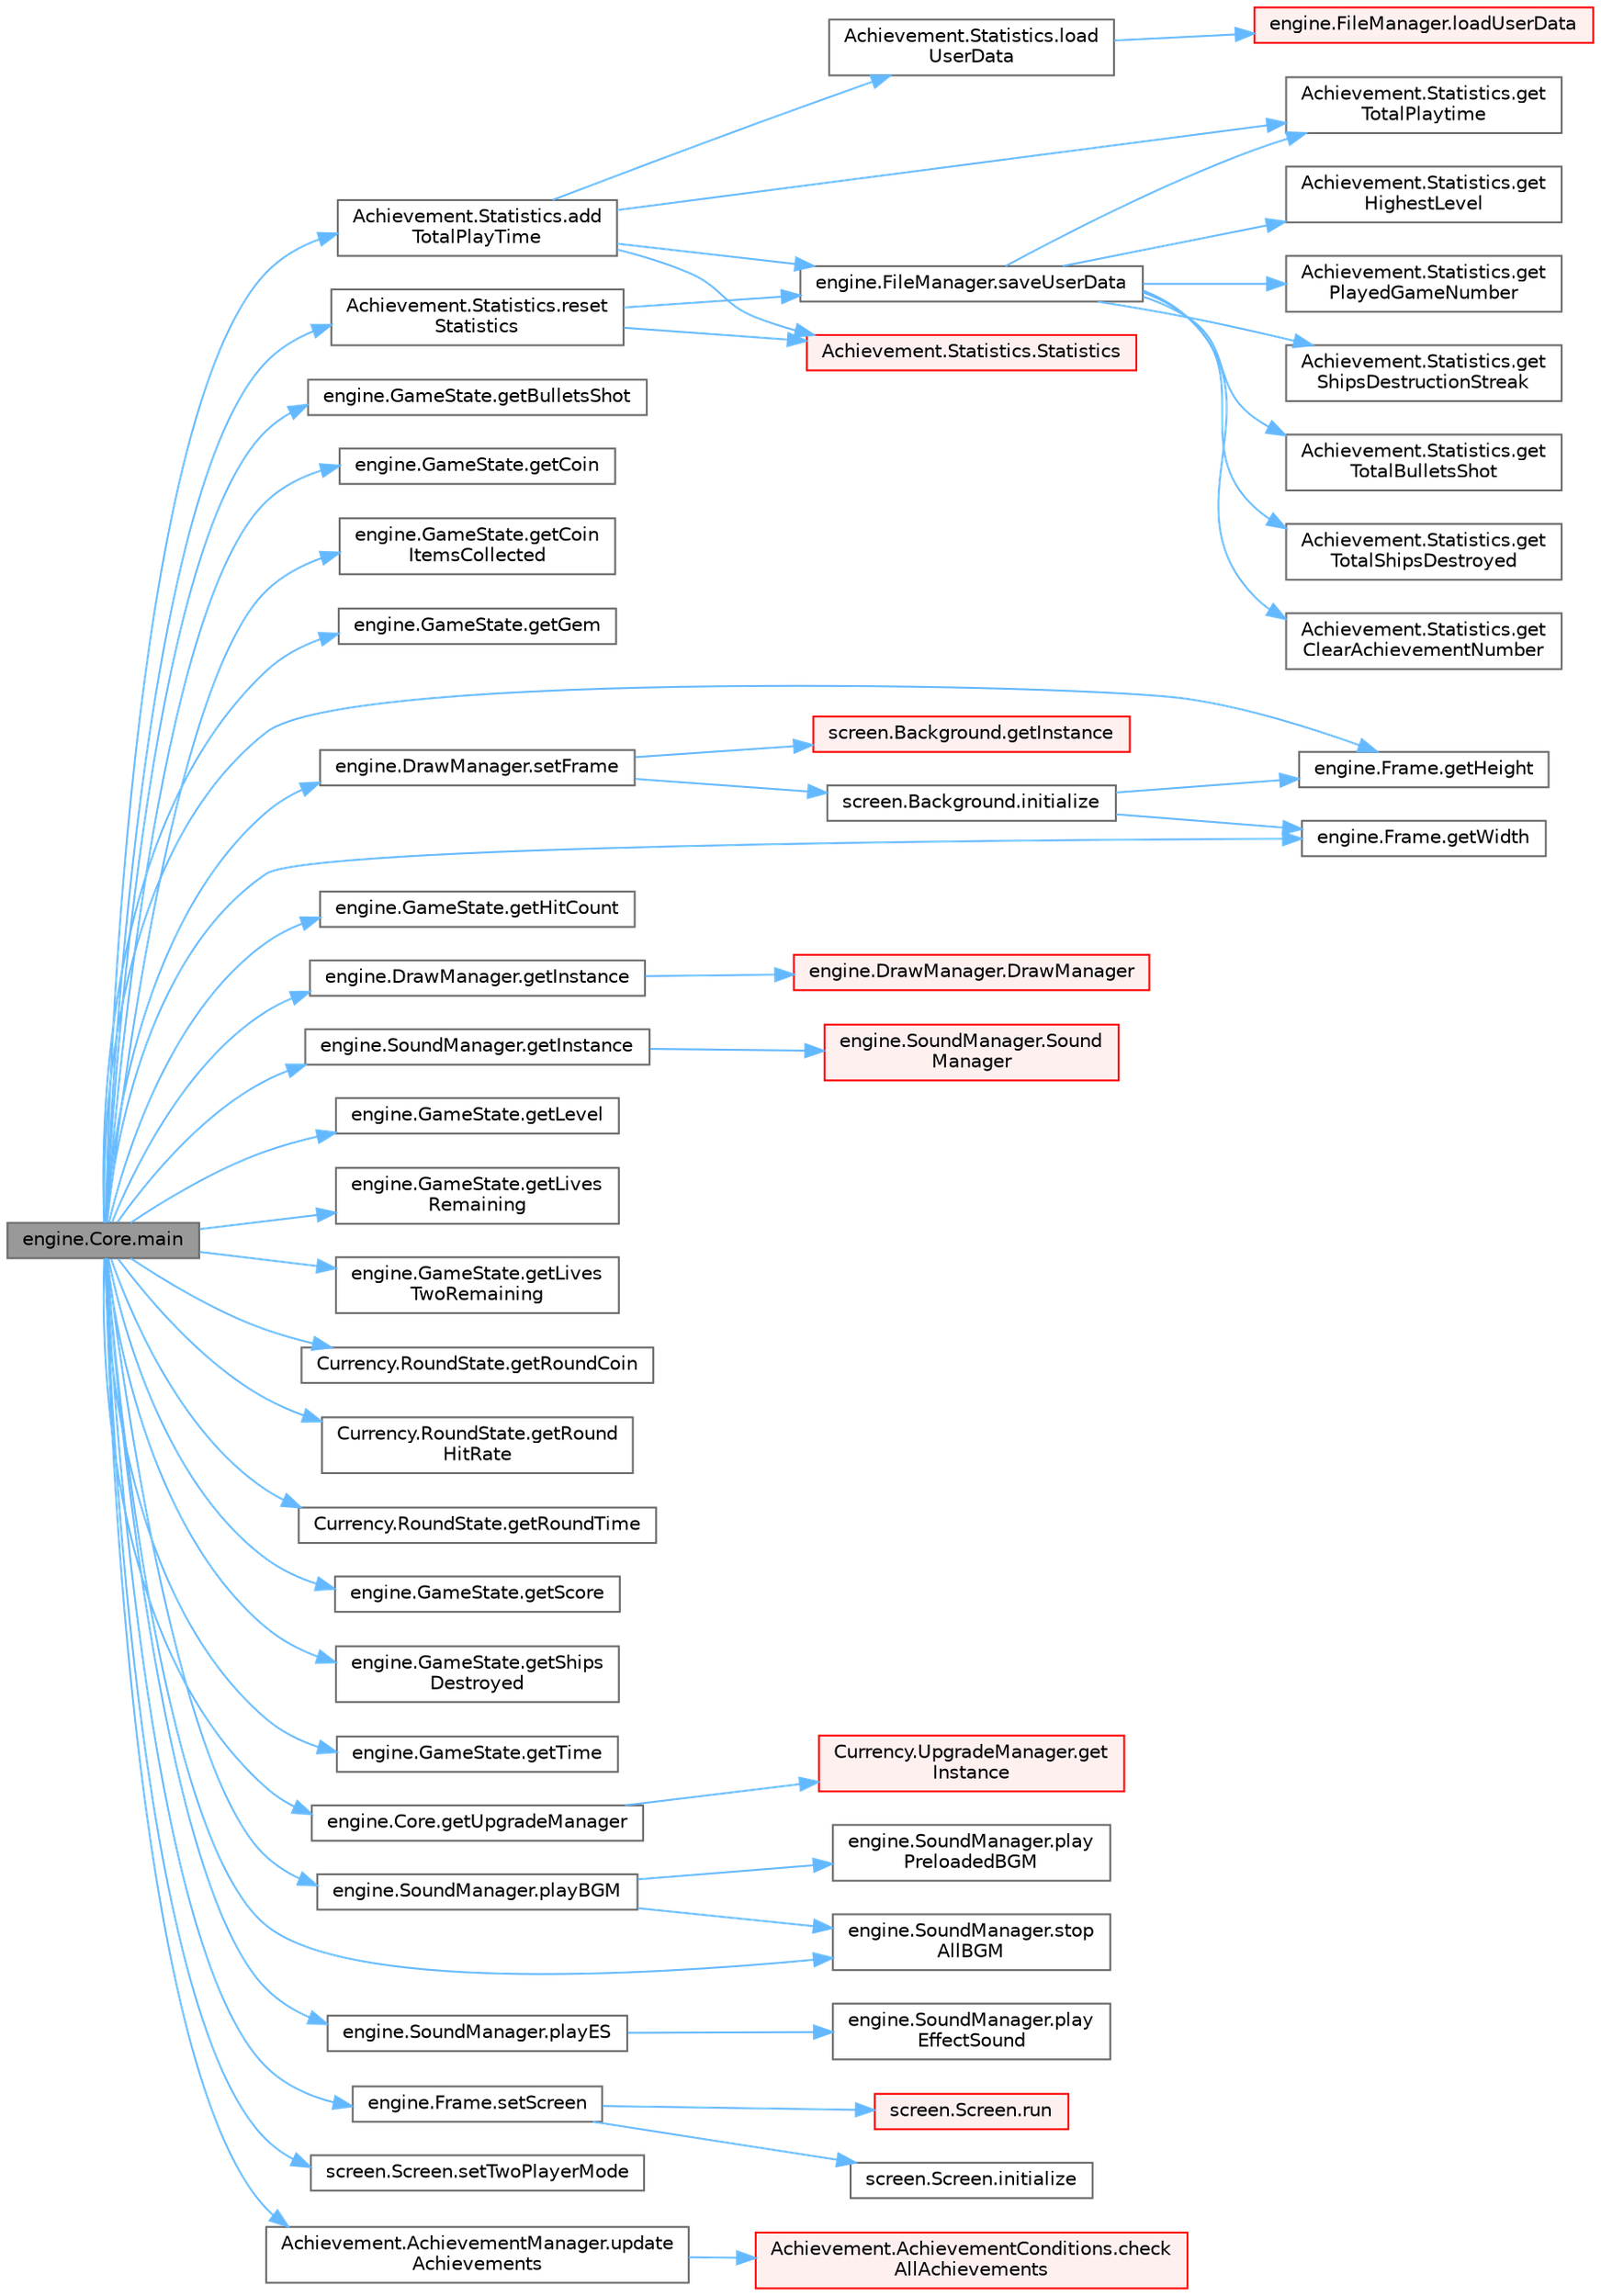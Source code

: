 digraph "engine.Core.main"
{
 // LATEX_PDF_SIZE
  bgcolor="transparent";
  edge [fontname=Helvetica,fontsize=10,labelfontname=Helvetica,labelfontsize=10];
  node [fontname=Helvetica,fontsize=10,shape=box,height=0.2,width=0.4];
  rankdir="LR";
  Node1 [id="Node000001",label="engine.Core.main",height=0.2,width=0.4,color="gray40", fillcolor="grey60", style="filled", fontcolor="black",tooltip="Test implementation."];
  Node1 -> Node2 [id="edge1_Node000001_Node000002",color="steelblue1",style="solid",tooltip=" "];
  Node2 [id="Node000002",label="Achievement.Statistics.add\lTotalPlayTime",height=0.2,width=0.4,color="grey40", fillcolor="white", style="filled",URL="$class_achievement_1_1_statistics.html#a99f38e4d8621a9937c77465ae9e5527e",tooltip="Add the current game's playtime to the previous total playtime."];
  Node2 -> Node3 [id="edge2_Node000002_Node000003",color="steelblue1",style="solid",tooltip=" "];
  Node3 [id="Node000003",label="Achievement.Statistics.get\lTotalPlaytime",height=0.2,width=0.4,color="grey40", fillcolor="white", style="filled",URL="$class_achievement_1_1_statistics.html#a93d9cd3d501a574c125bdcb6b980bafe",tooltip=" "];
  Node2 -> Node4 [id="edge3_Node000002_Node000004",color="steelblue1",style="solid",tooltip=" "];
  Node4 [id="Node000004",label="Achievement.Statistics.load\lUserData",height=0.2,width=0.4,color="grey40", fillcolor="white", style="filled",URL="$class_achievement_1_1_statistics.html#aec470afcbefd9828060b11add7f37673",tooltip="Load Statistic.property (userdata)"];
  Node4 -> Node5 [id="edge4_Node000004_Node000005",color="steelblue1",style="solid",tooltip=" "];
  Node5 [id="Node000005",label="engine.FileManager.loadUserData",height=0.2,width=0.4,color="red", fillcolor="#FFF0F0", style="filled",URL="$classengine_1_1_file_manager.html#a58f26de7ca8d0c2fa5f84bd180e98616",tooltip="load userData(Statistics) from file, and return userData(Statistics)"];
  Node2 -> Node7 [id="edge5_Node000002_Node000007",color="steelblue1",style="solid",tooltip=" "];
  Node7 [id="Node000007",label="engine.FileManager.saveUserData",height=0.2,width=0.4,color="grey40", fillcolor="white", style="filled",URL="$classengine_1_1_file_manager.html#a65b46b7536594e0021ee5c7067c09416",tooltip="save userData(Statistics) to disk"];
  Node7 -> Node8 [id="edge6_Node000007_Node000008",color="steelblue1",style="solid",tooltip=" "];
  Node8 [id="Node000008",label="Achievement.Statistics.get\lClearAchievementNumber",height=0.2,width=0.4,color="grey40", fillcolor="white", style="filled",URL="$class_achievement_1_1_statistics.html#a7d204bad3d40b0e4ff7548cdc9991260",tooltip=" "];
  Node7 -> Node9 [id="edge7_Node000007_Node000009",color="steelblue1",style="solid",tooltip=" "];
  Node9 [id="Node000009",label="Achievement.Statistics.get\lHighestLevel",height=0.2,width=0.4,color="grey40", fillcolor="white", style="filled",URL="$class_achievement_1_1_statistics.html#aab7cbd1d316239e855b337f582add678",tooltip=" "];
  Node7 -> Node10 [id="edge8_Node000007_Node000010",color="steelblue1",style="solid",tooltip=" "];
  Node10 [id="Node000010",label="Achievement.Statistics.get\lPlayedGameNumber",height=0.2,width=0.4,color="grey40", fillcolor="white", style="filled",URL="$class_achievement_1_1_statistics.html#a632f59955b1ed2d1e48760d10fb668dc",tooltip=" "];
  Node7 -> Node11 [id="edge9_Node000007_Node000011",color="steelblue1",style="solid",tooltip=" "];
  Node11 [id="Node000011",label="Achievement.Statistics.get\lShipsDestructionStreak",height=0.2,width=0.4,color="grey40", fillcolor="white", style="filled",URL="$class_achievement_1_1_statistics.html#a3a751c4ea32c4893807a7cd8f014f553",tooltip=" "];
  Node7 -> Node12 [id="edge10_Node000007_Node000012",color="steelblue1",style="solid",tooltip=" "];
  Node12 [id="Node000012",label="Achievement.Statistics.get\lTotalBulletsShot",height=0.2,width=0.4,color="grey40", fillcolor="white", style="filled",URL="$class_achievement_1_1_statistics.html#acd683f0989ff0f49bf522a0b3064ab8b",tooltip=" "];
  Node7 -> Node3 [id="edge11_Node000007_Node000003",color="steelblue1",style="solid",tooltip=" "];
  Node7 -> Node13 [id="edge12_Node000007_Node000013",color="steelblue1",style="solid",tooltip=" "];
  Node13 [id="Node000013",label="Achievement.Statistics.get\lTotalShipsDestroyed",height=0.2,width=0.4,color="grey40", fillcolor="white", style="filled",URL="$class_achievement_1_1_statistics.html#a2b556051a7552d00bec08507e1372364",tooltip=" "];
  Node2 -> Node14 [id="edge13_Node000002_Node000014",color="steelblue1",style="solid",tooltip=" "];
  Node14 [id="Node000014",label="Achievement.Statistics.Statistics",height=0.2,width=0.4,color="red", fillcolor="#FFF0F0", style="filled",URL="$class_achievement_1_1_statistics.html#aeadeb981ade27306c427c3493a22d612",tooltip="Public Constructor."];
  Node1 -> Node19 [id="edge14_Node000001_Node000019",color="steelblue1",style="solid",tooltip=" "];
  Node19 [id="Node000019",label="engine.GameState.getBulletsShot",height=0.2,width=0.4,color="grey40", fillcolor="white", style="filled",URL="$classengine_1_1_game_state.html#a7bb7806ccaa9f1e83062a3a05020832c",tooltip=" "];
  Node1 -> Node20 [id="edge15_Node000001_Node000020",color="steelblue1",style="solid",tooltip=" "];
  Node20 [id="Node000020",label="engine.GameState.getCoin",height=0.2,width=0.4,color="grey40", fillcolor="white", style="filled",URL="$classengine_1_1_game_state.html#adcc1dbdd8521d082800151c75992b44f",tooltip=" "];
  Node1 -> Node21 [id="edge16_Node000001_Node000021",color="steelblue1",style="solid",tooltip=" "];
  Node21 [id="Node000021",label="engine.GameState.getCoin\lItemsCollected",height=0.2,width=0.4,color="grey40", fillcolor="white", style="filled",URL="$classengine_1_1_game_state.html#a2b012ee05d1df4689384d2d1cf8957be",tooltip=" "];
  Node1 -> Node22 [id="edge17_Node000001_Node000022",color="steelblue1",style="solid",tooltip=" "];
  Node22 [id="Node000022",label="engine.GameState.getGem",height=0.2,width=0.4,color="grey40", fillcolor="white", style="filled",URL="$classengine_1_1_game_state.html#a753ab8fa73baa6be802e853b7d55a49d",tooltip=" "];
  Node1 -> Node23 [id="edge18_Node000001_Node000023",color="steelblue1",style="solid",tooltip=" "];
  Node23 [id="Node000023",label="engine.Frame.getHeight",height=0.2,width=0.4,color="grey40", fillcolor="white", style="filled",URL="$classengine_1_1_frame.html#afafbfb86bc806cc4cccc6da0906d4587",tooltip="Getter for frame height."];
  Node1 -> Node24 [id="edge19_Node000001_Node000024",color="steelblue1",style="solid",tooltip=" "];
  Node24 [id="Node000024",label="engine.GameState.getHitCount",height=0.2,width=0.4,color="grey40", fillcolor="white", style="filled",URL="$classengine_1_1_game_state.html#aa4ed0dcf9e291eaae5f0ce97c0b22f99",tooltip=" "];
  Node1 -> Node25 [id="edge20_Node000001_Node000025",color="steelblue1",style="solid",tooltip=" "];
  Node25 [id="Node000025",label="engine.DrawManager.getInstance",height=0.2,width=0.4,color="grey40", fillcolor="white", style="filled",URL="$classengine_1_1_draw_manager.html#a65d3bcf5882046f637638cfcc3d7d84f",tooltip="Returns shared instance of DrawManager."];
  Node25 -> Node26 [id="edge21_Node000025_Node000026",color="steelblue1",style="solid",tooltip=" "];
  Node26 [id="Node000026",label="engine.DrawManager.DrawManager",height=0.2,width=0.4,color="red", fillcolor="#FFF0F0", style="filled",URL="$classengine_1_1_draw_manager.html#a75ec582f8ca675258c9eeefc4e3923c4",tooltip="Private constructor."];
  Node1 -> Node29 [id="edge22_Node000001_Node000029",color="steelblue1",style="solid",tooltip=" "];
  Node29 [id="Node000029",label="engine.SoundManager.getInstance",height=0.2,width=0.4,color="grey40", fillcolor="white", style="filled",URL="$classengine_1_1_sound_manager.html#a4e6f0b41bd8568517ad66a9407a77fea",tooltip=" "];
  Node29 -> Node30 [id="edge23_Node000029_Node000030",color="steelblue1",style="solid",tooltip=" "];
  Node30 [id="Node000030",label="engine.SoundManager.Sound\lManager",height=0.2,width=0.4,color="red", fillcolor="#FFF0F0", style="filled",URL="$classengine_1_1_sound_manager.html#a18b0e843467737587e1ce3f2d844f4f9",tooltip="Code Description Base: BGM files are stored in res/sound/BGM ES files are stored in res/sound/ES,..."];
  Node1 -> Node33 [id="edge24_Node000001_Node000033",color="steelblue1",style="solid",tooltip=" "];
  Node33 [id="Node000033",label="engine.GameState.getLevel",height=0.2,width=0.4,color="grey40", fillcolor="white", style="filled",URL="$classengine_1_1_game_state.html#a09ac6f7c53a24f5378c876736db94054",tooltip=" "];
  Node1 -> Node34 [id="edge25_Node000001_Node000034",color="steelblue1",style="solid",tooltip=" "];
  Node34 [id="Node000034",label="engine.GameState.getLives\lRemaining",height=0.2,width=0.4,color="grey40", fillcolor="white", style="filled",URL="$classengine_1_1_game_state.html#a5ed1c96ce024611ecf2375b31406dd52",tooltip=" "];
  Node1 -> Node35 [id="edge26_Node000001_Node000035",color="steelblue1",style="solid",tooltip=" "];
  Node35 [id="Node000035",label="engine.GameState.getLives\lTwoRemaining",height=0.2,width=0.4,color="grey40", fillcolor="white", style="filled",URL="$classengine_1_1_game_state.html#a4d23a7b02b65ada08cdacd1e058be62c",tooltip=" "];
  Node1 -> Node36 [id="edge27_Node000001_Node000036",color="steelblue1",style="solid",tooltip=" "];
  Node36 [id="Node000036",label="Currency.RoundState.getRoundCoin",height=0.2,width=0.4,color="grey40", fillcolor="white", style="filled",URL="$class_currency_1_1_round_state.html#a0846af10dad0ad668546c3c17d1ffee1",tooltip=" "];
  Node1 -> Node37 [id="edge28_Node000001_Node000037",color="steelblue1",style="solid",tooltip=" "];
  Node37 [id="Node000037",label="Currency.RoundState.getRound\lHitRate",height=0.2,width=0.4,color="grey40", fillcolor="white", style="filled",URL="$class_currency_1_1_round_state.html#a21ffa10ab9f0a6eca14c89286a8ec62c",tooltip=" "];
  Node1 -> Node38 [id="edge29_Node000001_Node000038",color="steelblue1",style="solid",tooltip=" "];
  Node38 [id="Node000038",label="Currency.RoundState.getRoundTime",height=0.2,width=0.4,color="grey40", fillcolor="white", style="filled",URL="$class_currency_1_1_round_state.html#aeea1c39e5ceb7c8b743ac00737f7bd5c",tooltip=" "];
  Node1 -> Node39 [id="edge30_Node000001_Node000039",color="steelblue1",style="solid",tooltip=" "];
  Node39 [id="Node000039",label="engine.GameState.getScore",height=0.2,width=0.4,color="grey40", fillcolor="white", style="filled",URL="$classengine_1_1_game_state.html#a60ff07023c26cc841f1dd3e1b47ff094",tooltip=" "];
  Node1 -> Node40 [id="edge31_Node000001_Node000040",color="steelblue1",style="solid",tooltip=" "];
  Node40 [id="Node000040",label="engine.GameState.getShips\lDestroyed",height=0.2,width=0.4,color="grey40", fillcolor="white", style="filled",URL="$classengine_1_1_game_state.html#a425999cc92657304d7cfd282b23ddd57",tooltip=" "];
  Node1 -> Node41 [id="edge32_Node000001_Node000041",color="steelblue1",style="solid",tooltip=" "];
  Node41 [id="Node000041",label="engine.GameState.getTime",height=0.2,width=0.4,color="grey40", fillcolor="white", style="filled",URL="$classengine_1_1_game_state.html#a1f8e502b57fc06d7b30231459f1b4f55",tooltip="Soomin Lee / TeamHUD."];
  Node1 -> Node42 [id="edge33_Node000001_Node000042",color="steelblue1",style="solid",tooltip=" "];
  Node42 [id="Node000042",label="engine.Core.getUpgradeManager",height=0.2,width=0.4,color="grey40", fillcolor="white", style="filled",URL="$classengine_1_1_core.html#a3b39da2cc59c57cfa84fb9567ad1fec5",tooltip="Controls access to the currency manager."];
  Node42 -> Node43 [id="edge34_Node000042_Node000043",color="steelblue1",style="solid",tooltip=" "];
  Node43 [id="Node000043",label="Currency.UpgradeManager.get\lInstance",height=0.2,width=0.4,color="red", fillcolor="#FFF0F0", style="filled",URL="$class_currency_1_1_upgrade_manager.html#a282e2ed1f01eb22196dccd90b20d4ee5",tooltip="Returns shared instance of UpgradeManager."];
  Node1 -> Node50 [id="edge35_Node000001_Node000050",color="steelblue1",style="solid",tooltip=" "];
  Node50 [id="Node000050",label="engine.Frame.getWidth",height=0.2,width=0.4,color="grey40", fillcolor="white", style="filled",URL="$classengine_1_1_frame.html#ad76885b5f6387926e7d8bc631d4b4052",tooltip="Getter for frame width."];
  Node1 -> Node51 [id="edge36_Node000001_Node000051",color="steelblue1",style="solid",tooltip=" "];
  Node51 [id="Node000051",label="engine.SoundManager.playBGM",height=0.2,width=0.4,color="grey40", fillcolor="white", style="filled",URL="$classengine_1_1_sound_manager.html#ad2d4e5d9ec370d01a862b02dcfc11d53",tooltip=" "];
  Node51 -> Node52 [id="edge37_Node000051_Node000052",color="steelblue1",style="solid",tooltip=" "];
  Node52 [id="Node000052",label="engine.SoundManager.play\lPreloadedBGM",height=0.2,width=0.4,color="grey40", fillcolor="white", style="filled",URL="$classengine_1_1_sound_manager.html#a135a306e4319833000eb0096fbe39715",tooltip=" "];
  Node51 -> Node53 [id="edge38_Node000051_Node000053",color="steelblue1",style="solid",tooltip=" "];
  Node53 [id="Node000053",label="engine.SoundManager.stop\lAllBGM",height=0.2,width=0.4,color="grey40", fillcolor="white", style="filled",URL="$classengine_1_1_sound_manager.html#a40790e756b1212611ea34236c06adceb",tooltip=" "];
  Node1 -> Node54 [id="edge39_Node000001_Node000054",color="steelblue1",style="solid",tooltip=" "];
  Node54 [id="Node000054",label="engine.SoundManager.playES",height=0.2,width=0.4,color="grey40", fillcolor="white", style="filled",URL="$classengine_1_1_sound_manager.html#af326739e7c567da7bedf9a07eff7e232",tooltip=" "];
  Node54 -> Node55 [id="edge40_Node000054_Node000055",color="steelblue1",style="solid",tooltip=" "];
  Node55 [id="Node000055",label="engine.SoundManager.play\lEffectSound",height=0.2,width=0.4,color="grey40", fillcolor="white", style="filled",URL="$classengine_1_1_sound_manager.html#aff8a50dd8c931099450db7066e6a360e",tooltip=" "];
  Node1 -> Node56 [id="edge41_Node000001_Node000056",color="steelblue1",style="solid",tooltip=" "];
  Node56 [id="Node000056",label="Achievement.Statistics.reset\lStatistics",height=0.2,width=0.4,color="grey40", fillcolor="white", style="filled",URL="$class_achievement_1_1_statistics.html#a2bc2b1895c2e715fc47423ac9e3c1377",tooltip=" "];
  Node56 -> Node7 [id="edge42_Node000056_Node000007",color="steelblue1",style="solid",tooltip=" "];
  Node56 -> Node14 [id="edge43_Node000056_Node000014",color="steelblue1",style="solid",tooltip=" "];
  Node1 -> Node57 [id="edge44_Node000001_Node000057",color="steelblue1",style="solid",tooltip=" "];
  Node57 [id="Node000057",label="engine.DrawManager.setFrame",height=0.2,width=0.4,color="grey40", fillcolor="white", style="filled",URL="$classengine_1_1_draw_manager.html#a0b4602f6ec25da0455285693cbf2d9a0",tooltip="Sets the frame to draw the image on."];
  Node57 -> Node58 [id="edge45_Node000057_Node000058",color="steelblue1",style="solid",tooltip=" "];
  Node58 [id="Node000058",label="screen.Background.getInstance",height=0.2,width=0.4,color="red", fillcolor="#FFF0F0", style="filled",URL="$classscreen_1_1_background.html#a2c76faa8fa5e6bf6318dcdac9a1912cc",tooltip=" "];
  Node57 -> Node60 [id="edge46_Node000057_Node000060",color="steelblue1",style="solid",tooltip=" "];
  Node60 [id="Node000060",label="screen.Background.initialize",height=0.2,width=0.4,color="grey40", fillcolor="white", style="filled",URL="$classscreen_1_1_background.html#a46b6744103a1380f77313b244d0158aa",tooltip=" "];
  Node60 -> Node23 [id="edge47_Node000060_Node000023",color="steelblue1",style="solid",tooltip=" "];
  Node60 -> Node50 [id="edge48_Node000060_Node000050",color="steelblue1",style="solid",tooltip=" "];
  Node1 -> Node61 [id="edge49_Node000001_Node000061",color="steelblue1",style="solid",tooltip=" "];
  Node61 [id="Node000061",label="engine.Frame.setScreen",height=0.2,width=0.4,color="grey40", fillcolor="white", style="filled",URL="$classengine_1_1_frame.html#a852671c66bcb116bf4ac5751dc5e18b8",tooltip="Sets current screen."];
  Node61 -> Node62 [id="edge50_Node000061_Node000062",color="steelblue1",style="solid",tooltip=" "];
  Node62 [id="Node000062",label="screen.Screen.initialize",height=0.2,width=0.4,color="grey40", fillcolor="white", style="filled",URL="$classscreen_1_1_screen.html#aed4faad1a01ca178b7911ec5872f4972",tooltip="Initializes basic screen properties."];
  Node61 -> Node63 [id="edge51_Node000061_Node000063",color="steelblue1",style="solid",tooltip=" "];
  Node63 [id="Node000063",label="screen.Screen.run",height=0.2,width=0.4,color="red", fillcolor="#FFF0F0", style="filled",URL="$classscreen_1_1_screen.html#a750ac2e99d3e6f3775cce384e1413ee2",tooltip="Activates the screen."];
  Node1 -> Node65 [id="edge52_Node000001_Node000065",color="steelblue1",style="solid",tooltip=" "];
  Node65 [id="Node000065",label="screen.Screen.setTwoPlayerMode",height=0.2,width=0.4,color="grey40", fillcolor="white", style="filled",URL="$classscreen_1_1_screen.html#a71e2e3ffc833529dfaabd43f0ef54a1a",tooltip=" "];
  Node1 -> Node53 [id="edge53_Node000001_Node000053",color="steelblue1",style="solid",tooltip=" "];
  Node1 -> Node66 [id="edge54_Node000001_Node000066",color="steelblue1",style="solid",tooltip=" "];
  Node66 [id="Node000066",label="Achievement.AchievementManager.update\lAchievements",height=0.2,width=0.4,color="grey40", fillcolor="white", style="filled",URL="$class_achievement_1_1_achievement_manager.html#af08cdf01288424b5d580ff7c820561ec",tooltip=" "];
  Node66 -> Node67 [id="edge55_Node000066_Node000067",color="steelblue1",style="solid",tooltip=" "];
  Node67 [id="Node000067",label="Achievement.AchievementConditions.check\lAllAchievements",height=0.2,width=0.4,color="red", fillcolor="#FFF0F0", style="filled",URL="$class_achievement_1_1_achievement_conditions.html#a99d262bc05fed539b97aa1107fcfba48",tooltip=" "];
}
